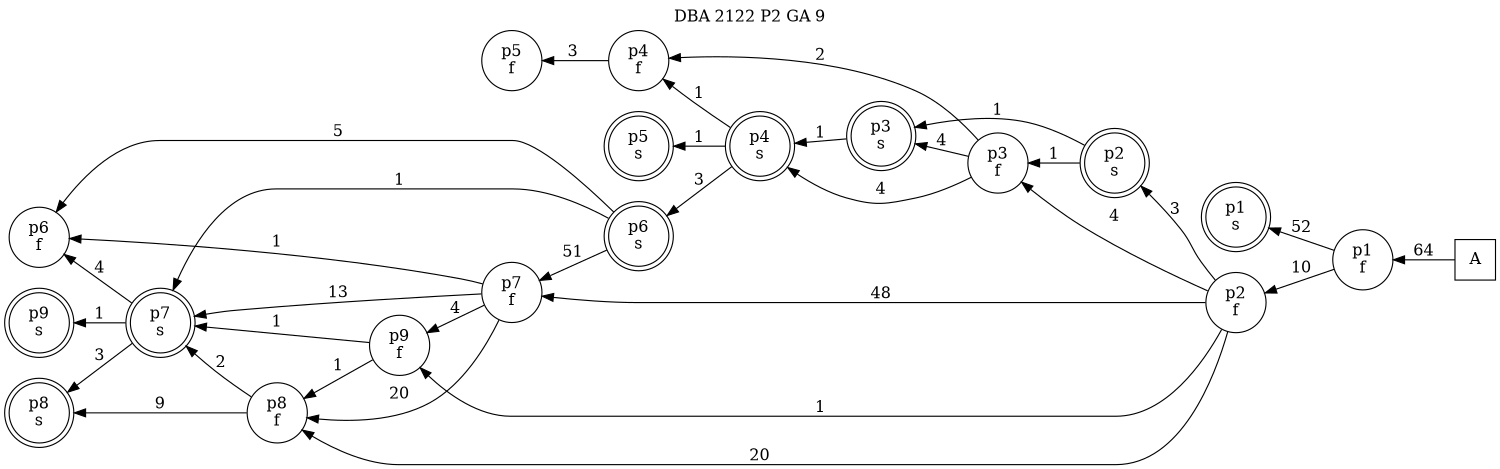 digraph DBA_2122_P2_GA_9_GOOD {
labelloc="tl"
label= " DBA 2122 P2 GA 9 "
rankdir="RL";
graph [ size=" 10 , 10 !"]

"A" [shape="square" label="A"]
"p1_f" [shape="circle" label="p1
f"]
"p1_s" [shape="doublecircle" label="p1
s"]
"p2_f" [shape="circle" label="p2
f"]
"p2_s" [shape="doublecircle" label="p2
s"]
"p3_f" [shape="circle" label="p3
f"]
"p3_s" [shape="doublecircle" label="p3
s"]
"p4_f" [shape="circle" label="p4
f"]
"p4_s" [shape="doublecircle" label="p4
s"]
"p5_f" [shape="circle" label="p5
f"]
"p6_s" [shape="doublecircle" label="p6
s"]
"p7_f" [shape="circle" label="p7
f"]
"p7_s" [shape="doublecircle" label="p7
s"]
"p6_f" [shape="circle" label="p6
f"]
"p9_f" [shape="circle" label="p9
f"]
"p8_f" [shape="circle" label="p8
f"]
"p8_s" [shape="doublecircle" label="p8
s"]
"p9_s" [shape="doublecircle" label="p9
s"]
"p5_s" [shape="doublecircle" label="p5
s"]
"A" -> "p1_f" [ label=64]
"p1_f" -> "p1_s" [ label=52]
"p1_f" -> "p2_f" [ label=10]
"p2_f" -> "p2_s" [ label=3]
"p2_f" -> "p3_f" [ label=4]
"p2_f" -> "p7_f" [ label=48]
"p2_f" -> "p9_f" [ label=1]
"p2_f" -> "p8_f" [ label=20]
"p2_s" -> "p3_f" [ label=1]
"p2_s" -> "p3_s" [ label=1]
"p3_f" -> "p3_s" [ label=4]
"p3_f" -> "p4_f" [ label=2]
"p3_f" -> "p4_s" [ label=4]
"p3_s" -> "p4_s" [ label=1]
"p4_f" -> "p5_f" [ label=3]
"p4_s" -> "p4_f" [ label=1]
"p4_s" -> "p6_s" [ label=3]
"p4_s" -> "p5_s" [ label=1]
"p6_s" -> "p7_f" [ label=51]
"p6_s" -> "p7_s" [ label=1]
"p6_s" -> "p6_f" [ label=5]
"p7_f" -> "p7_s" [ label=13]
"p7_f" -> "p6_f" [ label=1]
"p7_f" -> "p9_f" [ label=4]
"p7_f" -> "p8_f" [ label=20]
"p7_s" -> "p6_f" [ label=4]
"p7_s" -> "p8_s" [ label=3]
"p7_s" -> "p9_s" [ label=1]
"p9_f" -> "p7_s" [ label=1]
"p9_f" -> "p8_f" [ label=1]
"p8_f" -> "p7_s" [ label=2]
"p8_f" -> "p8_s" [ label=9]
}
